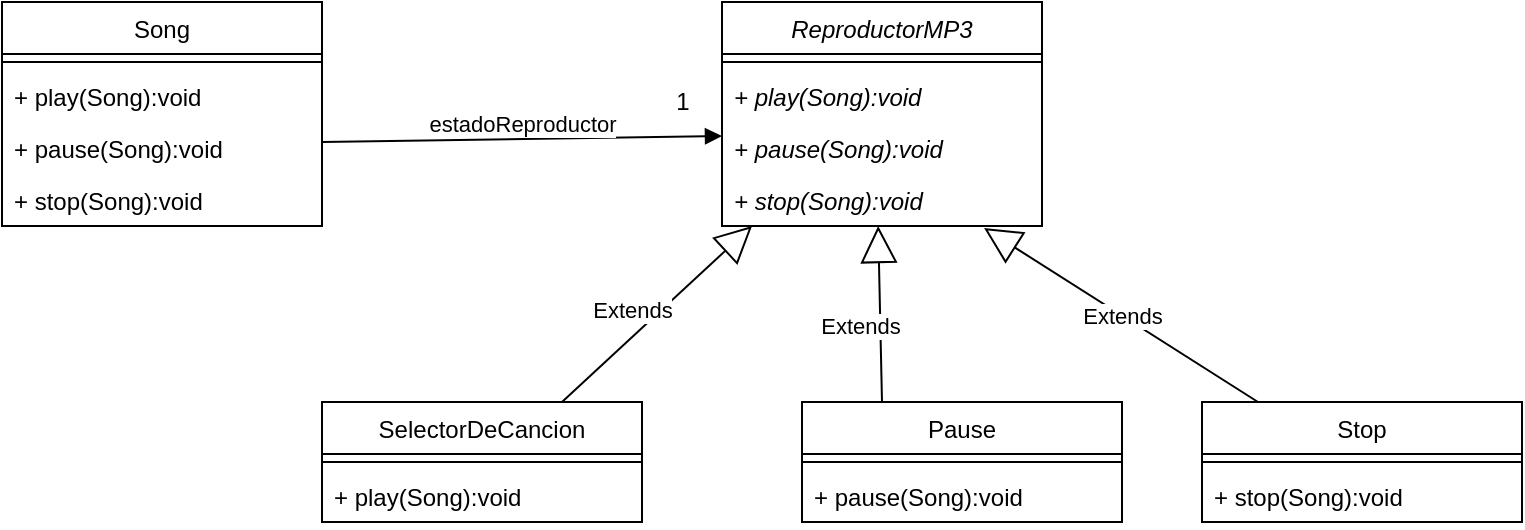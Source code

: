 <mxfile version="20.5.3" type="github">
  <diagram id="C5RBs43oDa-KdzZeNtuy" name="Page-1">
    <mxGraphModel dx="868" dy="450" grid="1" gridSize="10" guides="1" tooltips="1" connect="1" arrows="1" fold="1" page="1" pageScale="1" pageWidth="827" pageHeight="1169" math="0" shadow="0">
      <root>
        <mxCell id="WIyWlLk6GJQsqaUBKTNV-0" />
        <mxCell id="WIyWlLk6GJQsqaUBKTNV-1" parent="WIyWlLk6GJQsqaUBKTNV-0" />
        <mxCell id="vNuyNDhy-08kFgJpTrL--0" value="Song" style="swimlane;fontStyle=0;align=center;verticalAlign=top;childLayout=stackLayout;horizontal=1;startSize=26;horizontalStack=0;resizeParent=1;resizeParentMax=0;resizeLast=0;collapsible=1;marginBottom=0;" vertex="1" parent="WIyWlLk6GJQsqaUBKTNV-1">
          <mxGeometry x="40" y="120" width="160" height="112" as="geometry" />
        </mxCell>
        <mxCell id="vNuyNDhy-08kFgJpTrL--2" value="" style="line;strokeWidth=1;fillColor=none;align=left;verticalAlign=middle;spacingTop=-1;spacingLeft=3;spacingRight=3;rotatable=0;labelPosition=right;points=[];portConstraint=eastwest;strokeColor=inherit;" vertex="1" parent="vNuyNDhy-08kFgJpTrL--0">
          <mxGeometry y="26" width="160" height="8" as="geometry" />
        </mxCell>
        <mxCell id="vNuyNDhy-08kFgJpTrL--3" value="+ play(Song):void" style="text;strokeColor=none;fillColor=none;align=left;verticalAlign=top;spacingLeft=4;spacingRight=4;overflow=hidden;rotatable=0;points=[[0,0.5],[1,0.5]];portConstraint=eastwest;" vertex="1" parent="vNuyNDhy-08kFgJpTrL--0">
          <mxGeometry y="34" width="160" height="26" as="geometry" />
        </mxCell>
        <mxCell id="vNuyNDhy-08kFgJpTrL--4" value="+ pause(Song):void" style="text;strokeColor=none;fillColor=none;align=left;verticalAlign=top;spacingLeft=4;spacingRight=4;overflow=hidden;rotatable=0;points=[[0,0.5],[1,0.5]];portConstraint=eastwest;" vertex="1" parent="vNuyNDhy-08kFgJpTrL--0">
          <mxGeometry y="60" width="160" height="26" as="geometry" />
        </mxCell>
        <mxCell id="vNuyNDhy-08kFgJpTrL--5" value="+ stop(Song):void" style="text;strokeColor=none;fillColor=none;align=left;verticalAlign=top;spacingLeft=4;spacingRight=4;overflow=hidden;rotatable=0;points=[[0,0.5],[1,0.5]];portConstraint=eastwest;" vertex="1" parent="vNuyNDhy-08kFgJpTrL--0">
          <mxGeometry y="86" width="160" height="26" as="geometry" />
        </mxCell>
        <mxCell id="vNuyNDhy-08kFgJpTrL--6" value="ReproductorMP3" style="swimlane;fontStyle=2;align=center;verticalAlign=top;childLayout=stackLayout;horizontal=1;startSize=26;horizontalStack=0;resizeParent=1;resizeParentMax=0;resizeLast=0;collapsible=1;marginBottom=0;" vertex="1" parent="WIyWlLk6GJQsqaUBKTNV-1">
          <mxGeometry x="400" y="120" width="160" height="112" as="geometry" />
        </mxCell>
        <mxCell id="vNuyNDhy-08kFgJpTrL--8" value="" style="line;strokeWidth=1;fillColor=none;align=left;verticalAlign=middle;spacingTop=-1;spacingLeft=3;spacingRight=3;rotatable=0;labelPosition=right;points=[];portConstraint=eastwest;strokeColor=inherit;" vertex="1" parent="vNuyNDhy-08kFgJpTrL--6">
          <mxGeometry y="26" width="160" height="8" as="geometry" />
        </mxCell>
        <mxCell id="vNuyNDhy-08kFgJpTrL--10" value="+ play(Song):void" style="text;strokeColor=none;fillColor=none;align=left;verticalAlign=top;spacingLeft=4;spacingRight=4;overflow=hidden;rotatable=0;points=[[0,0.5],[1,0.5]];portConstraint=eastwest;fontStyle=2" vertex="1" parent="vNuyNDhy-08kFgJpTrL--6">
          <mxGeometry y="34" width="160" height="26" as="geometry" />
        </mxCell>
        <mxCell id="vNuyNDhy-08kFgJpTrL--12" value="+ pause(Song):void" style="text;strokeColor=none;fillColor=none;align=left;verticalAlign=top;spacingLeft=4;spacingRight=4;overflow=hidden;rotatable=0;points=[[0,0.5],[1,0.5]];portConstraint=eastwest;fontStyle=2" vertex="1" parent="vNuyNDhy-08kFgJpTrL--6">
          <mxGeometry y="60" width="160" height="26" as="geometry" />
        </mxCell>
        <mxCell id="vNuyNDhy-08kFgJpTrL--13" value="+ stop(Song):void" style="text;strokeColor=none;fillColor=none;align=left;verticalAlign=top;spacingLeft=4;spacingRight=4;overflow=hidden;rotatable=0;points=[[0,0.5],[1,0.5]];portConstraint=eastwest;fontStyle=2" vertex="1" parent="vNuyNDhy-08kFgJpTrL--6">
          <mxGeometry y="86" width="160" height="26" as="geometry" />
        </mxCell>
        <mxCell id="vNuyNDhy-08kFgJpTrL--14" value="SelectorDeCancion" style="swimlane;fontStyle=0;align=center;verticalAlign=top;childLayout=stackLayout;horizontal=1;startSize=26;horizontalStack=0;resizeParent=1;resizeParentMax=0;resizeLast=0;collapsible=1;marginBottom=0;" vertex="1" parent="WIyWlLk6GJQsqaUBKTNV-1">
          <mxGeometry x="200" y="320" width="160" height="60" as="geometry" />
        </mxCell>
        <mxCell id="vNuyNDhy-08kFgJpTrL--16" value="" style="line;strokeWidth=1;fillColor=none;align=left;verticalAlign=middle;spacingTop=-1;spacingLeft=3;spacingRight=3;rotatable=0;labelPosition=right;points=[];portConstraint=eastwest;strokeColor=inherit;" vertex="1" parent="vNuyNDhy-08kFgJpTrL--14">
          <mxGeometry y="26" width="160" height="8" as="geometry" />
        </mxCell>
        <mxCell id="vNuyNDhy-08kFgJpTrL--18" value="+ play(Song):void" style="text;strokeColor=none;fillColor=none;align=left;verticalAlign=top;spacingLeft=4;spacingRight=4;overflow=hidden;rotatable=0;points=[[0,0.5],[1,0.5]];portConstraint=eastwest;" vertex="1" parent="vNuyNDhy-08kFgJpTrL--14">
          <mxGeometry y="34" width="160" height="26" as="geometry" />
        </mxCell>
        <mxCell id="vNuyNDhy-08kFgJpTrL--19" value="Pause" style="swimlane;fontStyle=0;align=center;verticalAlign=top;childLayout=stackLayout;horizontal=1;startSize=26;horizontalStack=0;resizeParent=1;resizeParentMax=0;resizeLast=0;collapsible=1;marginBottom=0;" vertex="1" parent="WIyWlLk6GJQsqaUBKTNV-1">
          <mxGeometry x="440" y="320" width="160" height="60" as="geometry" />
        </mxCell>
        <mxCell id="vNuyNDhy-08kFgJpTrL--20" value="" style="line;strokeWidth=1;fillColor=none;align=left;verticalAlign=middle;spacingTop=-1;spacingLeft=3;spacingRight=3;rotatable=0;labelPosition=right;points=[];portConstraint=eastwest;strokeColor=inherit;" vertex="1" parent="vNuyNDhy-08kFgJpTrL--19">
          <mxGeometry y="26" width="160" height="8" as="geometry" />
        </mxCell>
        <mxCell id="vNuyNDhy-08kFgJpTrL--21" value="+ pause(Song):void" style="text;strokeColor=none;fillColor=none;align=left;verticalAlign=top;spacingLeft=4;spacingRight=4;overflow=hidden;rotatable=0;points=[[0,0.5],[1,0.5]];portConstraint=eastwest;" vertex="1" parent="vNuyNDhy-08kFgJpTrL--19">
          <mxGeometry y="34" width="160" height="26" as="geometry" />
        </mxCell>
        <mxCell id="vNuyNDhy-08kFgJpTrL--22" value="Stop" style="swimlane;fontStyle=0;align=center;verticalAlign=top;childLayout=stackLayout;horizontal=1;startSize=26;horizontalStack=0;resizeParent=1;resizeParentMax=0;resizeLast=0;collapsible=1;marginBottom=0;" vertex="1" parent="WIyWlLk6GJQsqaUBKTNV-1">
          <mxGeometry x="640" y="320" width="160" height="60" as="geometry" />
        </mxCell>
        <mxCell id="vNuyNDhy-08kFgJpTrL--23" value="" style="line;strokeWidth=1;fillColor=none;align=left;verticalAlign=middle;spacingTop=-1;spacingLeft=3;spacingRight=3;rotatable=0;labelPosition=right;points=[];portConstraint=eastwest;strokeColor=inherit;" vertex="1" parent="vNuyNDhy-08kFgJpTrL--22">
          <mxGeometry y="26" width="160" height="8" as="geometry" />
        </mxCell>
        <mxCell id="vNuyNDhy-08kFgJpTrL--24" value="+ stop(Song):void" style="text;strokeColor=none;fillColor=none;align=left;verticalAlign=top;spacingLeft=4;spacingRight=4;overflow=hidden;rotatable=0;points=[[0,0.5],[1,0.5]];portConstraint=eastwest;" vertex="1" parent="vNuyNDhy-08kFgJpTrL--22">
          <mxGeometry y="34" width="160" height="26" as="geometry" />
        </mxCell>
        <mxCell id="vNuyNDhy-08kFgJpTrL--25" value="Extends" style="endArrow=block;endSize=16;endFill=0;html=1;rounded=0;exitX=0.75;exitY=0;exitDx=0;exitDy=0;entryX=0.094;entryY=1;entryDx=0;entryDy=0;entryPerimeter=0;" edge="1" parent="WIyWlLk6GJQsqaUBKTNV-1" source="vNuyNDhy-08kFgJpTrL--14" target="vNuyNDhy-08kFgJpTrL--13">
          <mxGeometry x="-0.125" y="10" width="160" relative="1" as="geometry">
            <mxPoint x="270" y="280" as="sourcePoint" />
            <mxPoint x="430" y="280" as="targetPoint" />
            <mxPoint as="offset" />
          </mxGeometry>
        </mxCell>
        <mxCell id="vNuyNDhy-08kFgJpTrL--26" value="Extends" style="endArrow=block;endSize=16;endFill=0;html=1;rounded=0;exitX=0.25;exitY=0;exitDx=0;exitDy=0;entryX=0.488;entryY=1;entryDx=0;entryDy=0;entryPerimeter=0;" edge="1" parent="WIyWlLk6GJQsqaUBKTNV-1" source="vNuyNDhy-08kFgJpTrL--19" target="vNuyNDhy-08kFgJpTrL--13">
          <mxGeometry x="-0.125" y="10" width="160" relative="1" as="geometry">
            <mxPoint x="470" y="280" as="sourcePoint" />
            <mxPoint x="630" y="280" as="targetPoint" />
            <mxPoint as="offset" />
          </mxGeometry>
        </mxCell>
        <mxCell id="vNuyNDhy-08kFgJpTrL--27" value="Extends" style="endArrow=block;endSize=16;endFill=0;html=1;rounded=0;exitX=0.175;exitY=0;exitDx=0;exitDy=0;exitPerimeter=0;entryX=0.819;entryY=1.038;entryDx=0;entryDy=0;entryPerimeter=0;" edge="1" parent="WIyWlLk6GJQsqaUBKTNV-1" source="vNuyNDhy-08kFgJpTrL--22" target="vNuyNDhy-08kFgJpTrL--13">
          <mxGeometry width="160" relative="1" as="geometry">
            <mxPoint x="590" y="270" as="sourcePoint" />
            <mxPoint x="550" y="230" as="targetPoint" />
          </mxGeometry>
        </mxCell>
        <mxCell id="vNuyNDhy-08kFgJpTrL--28" value="estadoReproductor" style="html=1;verticalAlign=bottom;endArrow=block;rounded=0;entryX=0;entryY=0.269;entryDx=0;entryDy=0;entryPerimeter=0;" edge="1" parent="WIyWlLk6GJQsqaUBKTNV-1" target="vNuyNDhy-08kFgJpTrL--12">
          <mxGeometry x="-0.0" y="-2" width="80" relative="1" as="geometry">
            <mxPoint x="200" y="190" as="sourcePoint" />
            <mxPoint x="280" y="190" as="targetPoint" />
            <mxPoint as="offset" />
          </mxGeometry>
        </mxCell>
        <mxCell id="vNuyNDhy-08kFgJpTrL--29" value="1" style="text;html=1;align=center;verticalAlign=middle;resizable=0;points=[];autosize=1;strokeColor=none;fillColor=none;" vertex="1" parent="WIyWlLk6GJQsqaUBKTNV-1">
          <mxGeometry x="365" y="155" width="30" height="30" as="geometry" />
        </mxCell>
      </root>
    </mxGraphModel>
  </diagram>
</mxfile>
